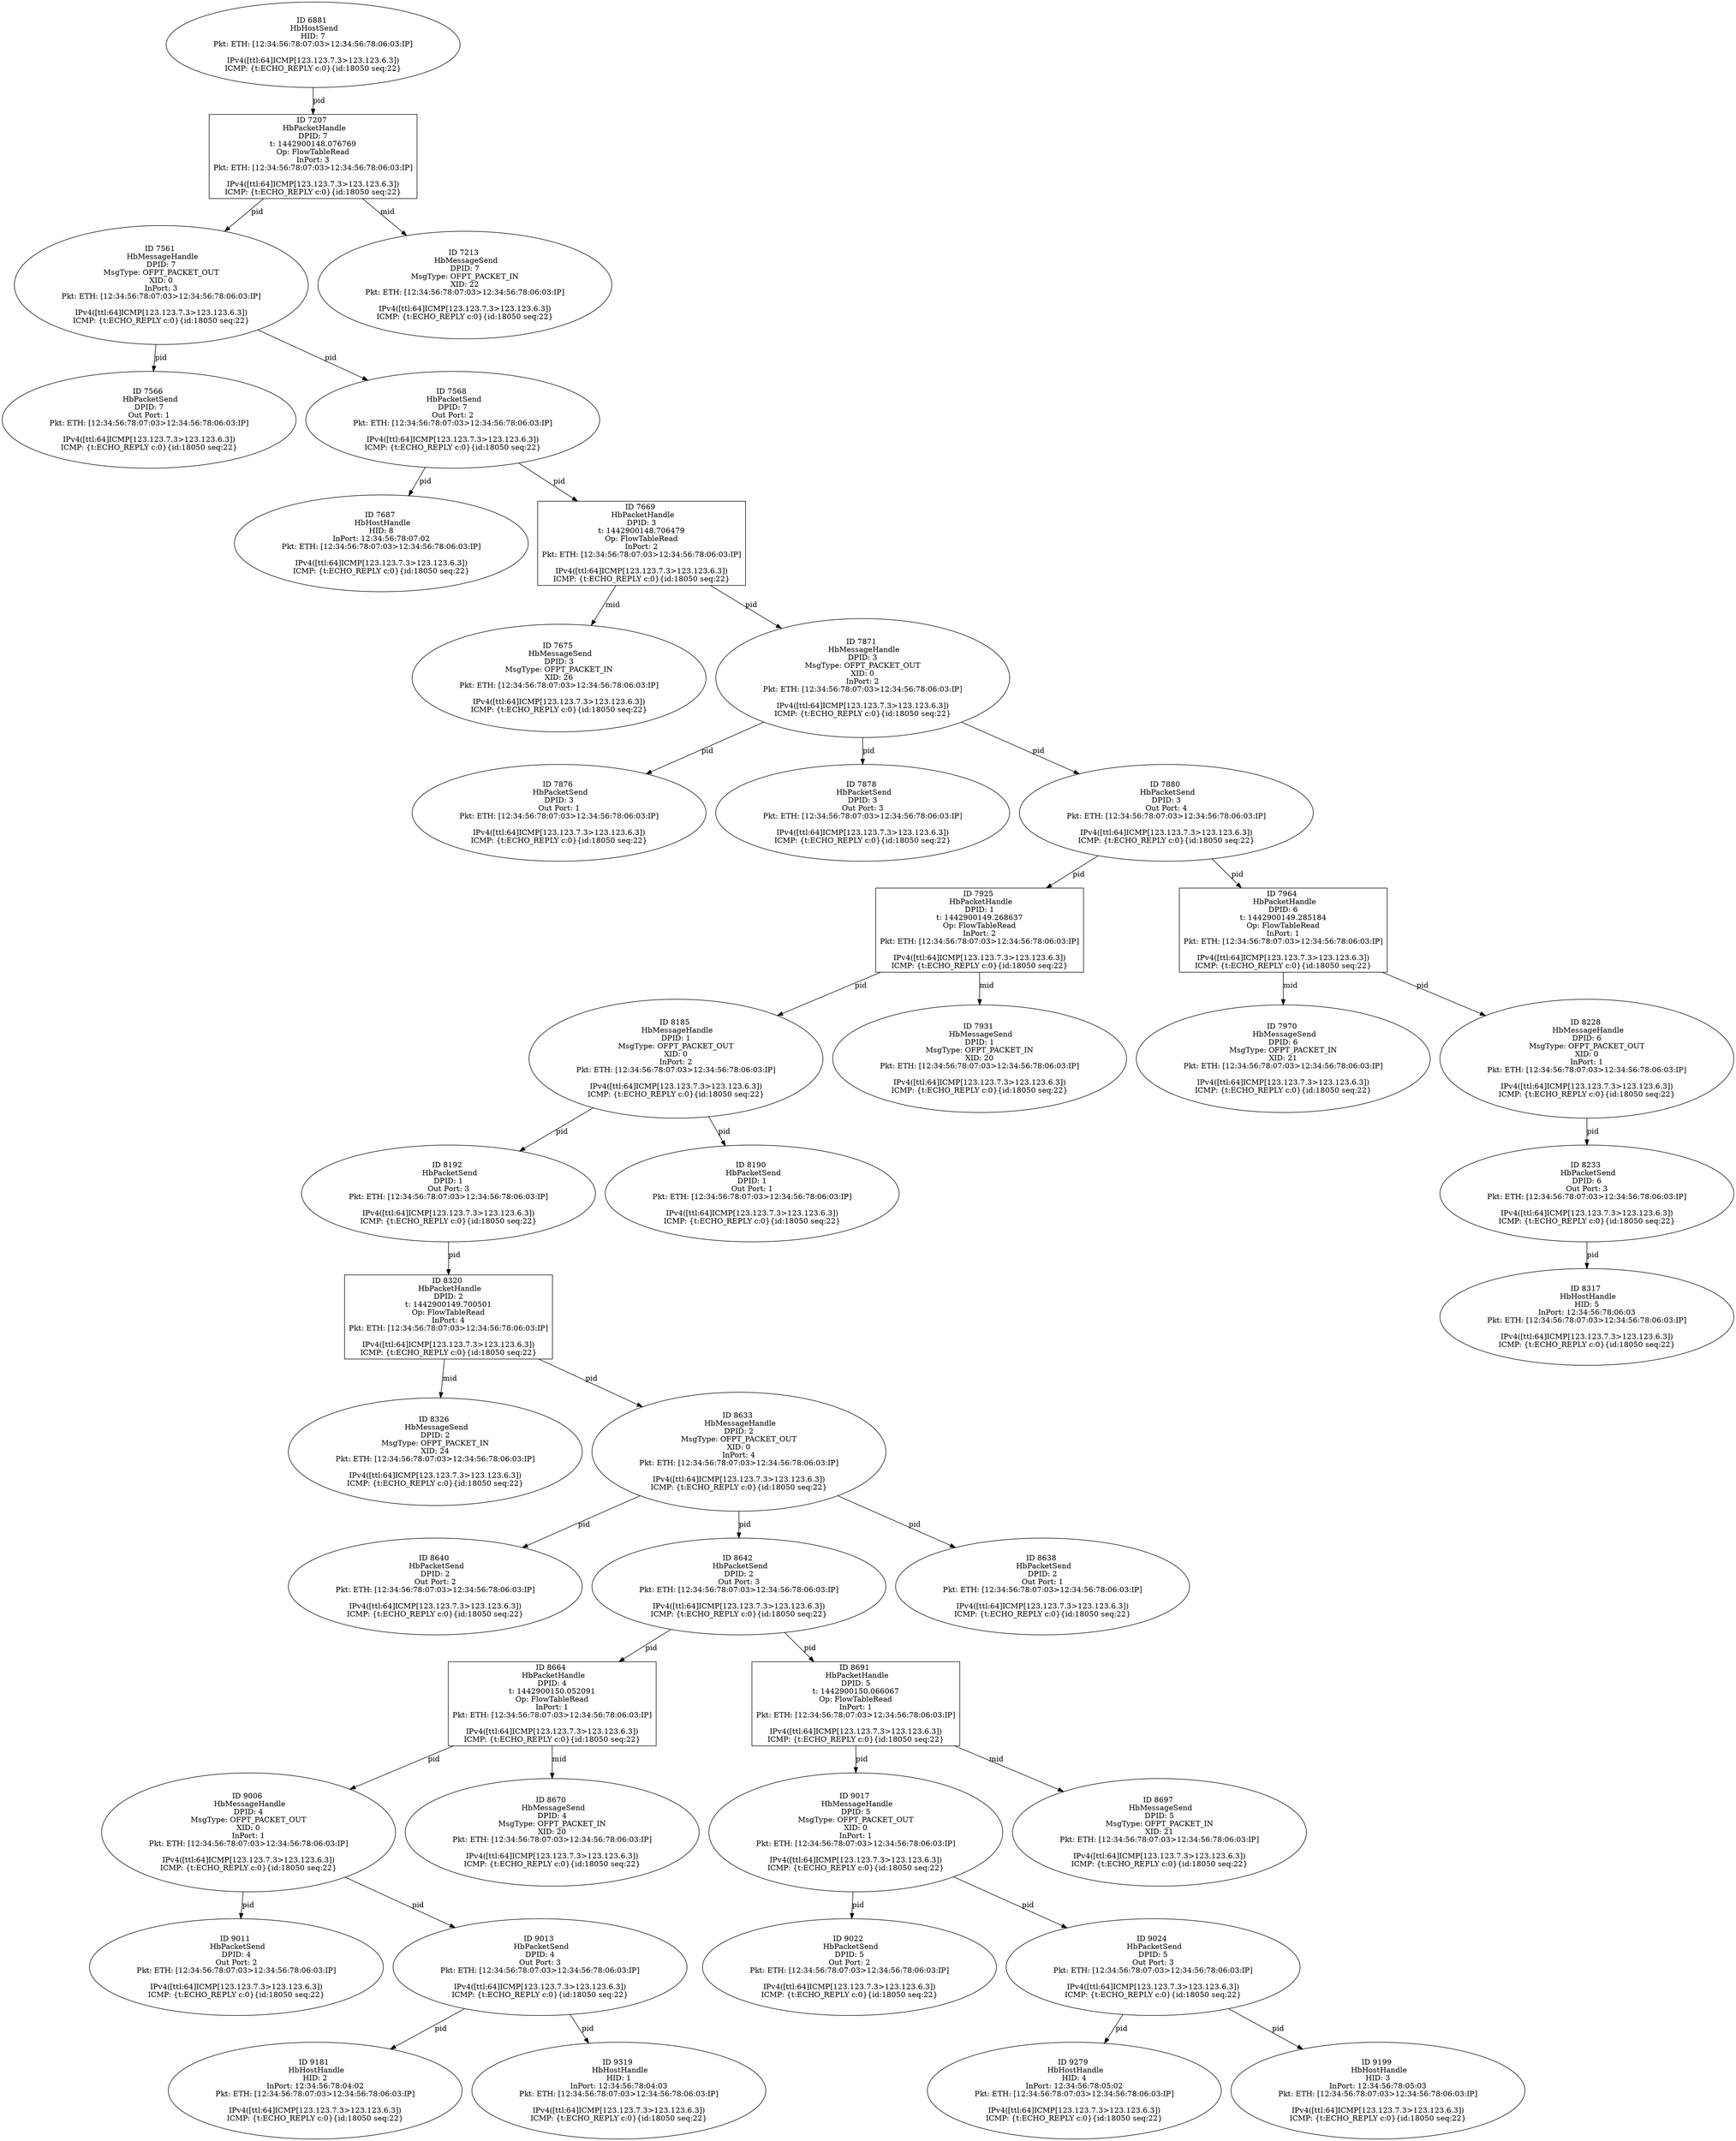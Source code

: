 strict digraph G {
8192 [shape=oval, event=<hb_events.HbPacketSend object at 0x109a58310>, label="ID 8192 
 HbPacketSend
DPID: 1
Out Port: 3
Pkt: ETH: [12:34:56:78:07:03>12:34:56:78:06:03:IP]

IPv4([ttl:64]ICMP[123.123.7.3>123.123.6.3])
ICMP: {t:ECHO_REPLY c:0}{id:18050 seq:22}"];
8320 [shape=box, event=<hb_events.HbPacketHandle object at 0x109a8c650>, label="ID 8320 
 HbPacketHandle
DPID: 2
t: 1442900149.700501
Op: FlowTableRead
InPort: 4
Pkt: ETH: [12:34:56:78:07:03>12:34:56:78:06:03:IP]

IPv4([ttl:64]ICMP[123.123.7.3>123.123.6.3])
ICMP: {t:ECHO_REPLY c:0}{id:18050 seq:22}"];
8326 [shape=oval, event=<hb_events.HbMessageSend object at 0x109a8a850>, label="ID 8326 
 HbMessageSend
DPID: 2
MsgType: OFPT_PACKET_IN
XID: 24
Pkt: ETH: [12:34:56:78:07:03>12:34:56:78:06:03:IP]

IPv4([ttl:64]ICMP[123.123.7.3>123.123.6.3])
ICMP: {t:ECHO_REPLY c:0}{id:18050 seq:22}"];
7687 [shape=oval, event=<hb_events.HbHostHandle object at 0x109972750>, label="ID 7687 
 HbHostHandle
HID: 8
InPort: 12:34:56:78:07:02
Pkt: ETH: [12:34:56:78:07:03>12:34:56:78:06:03:IP]

IPv4([ttl:64]ICMP[123.123.7.3>123.123.6.3])
ICMP: {t:ECHO_REPLY c:0}{id:18050 seq:22}"];
7561 [shape=oval, event=<hb_events.HbMessageHandle object at 0x109936850>, label="ID 7561 
 HbMessageHandle
DPID: 7
MsgType: OFPT_PACKET_OUT
XID: 0
InPort: 3
Pkt: ETH: [12:34:56:78:07:03>12:34:56:78:06:03:IP]

IPv4([ttl:64]ICMP[123.123.7.3>123.123.6.3])
ICMP: {t:ECHO_REPLY c:0}{id:18050 seq:22}"];
7925 [shape=box, event=<hb_events.HbPacketHandle object at 0x1099f1ad0>, label="ID 7925 
 HbPacketHandle
DPID: 1
t: 1442900149.268637
Op: FlowTableRead
InPort: 2
Pkt: ETH: [12:34:56:78:07:03>12:34:56:78:06:03:IP]

IPv4([ttl:64]ICMP[123.123.7.3>123.123.6.3])
ICMP: {t:ECHO_REPLY c:0}{id:18050 seq:22}"];
7566 [shape=oval, event=<hb_events.HbPacketSend object at 0x109936f90>, label="ID 7566 
 HbPacketSend
DPID: 7
Out Port: 1
Pkt: ETH: [12:34:56:78:07:03>12:34:56:78:06:03:IP]

IPv4([ttl:64]ICMP[123.123.7.3>123.123.6.3])
ICMP: {t:ECHO_REPLY c:0}{id:18050 seq:22}"];
7568 [shape=oval, event=<hb_events.HbPacketSend object at 0x10993b210>, label="ID 7568 
 HbPacketSend
DPID: 7
Out Port: 2
Pkt: ETH: [12:34:56:78:07:03>12:34:56:78:06:03:IP]

IPv4([ttl:64]ICMP[123.123.7.3>123.123.6.3])
ICMP: {t:ECHO_REPLY c:0}{id:18050 seq:22}"];
8640 [shape=oval, event=<hb_events.HbPacketSend object at 0x109b11a50>, label="ID 8640 
 HbPacketSend
DPID: 2
Out Port: 2
Pkt: ETH: [12:34:56:78:07:03>12:34:56:78:06:03:IP]

IPv4([ttl:64]ICMP[123.123.7.3>123.123.6.3])
ICMP: {t:ECHO_REPLY c:0}{id:18050 seq:22}"];
7964 [shape=box, event=<hb_events.HbPacketHandle object at 0x109a06490>, label="ID 7964 
 HbPacketHandle
DPID: 6
t: 1442900149.285184
Op: FlowTableRead
InPort: 1
Pkt: ETH: [12:34:56:78:07:03>12:34:56:78:06:03:IP]

IPv4([ttl:64]ICMP[123.123.7.3>123.123.6.3])
ICMP: {t:ECHO_REPLY c:0}{id:18050 seq:22}"];
8185 [shape=oval, event=<hb_events.HbMessageHandle object at 0x109a50950>, label="ID 8185 
 HbMessageHandle
DPID: 1
MsgType: OFPT_PACKET_OUT
XID: 0
InPort: 2
Pkt: ETH: [12:34:56:78:07:03>12:34:56:78:06:03:IP]

IPv4([ttl:64]ICMP[123.123.7.3>123.123.6.3])
ICMP: {t:ECHO_REPLY c:0}{id:18050 seq:22}"];
7970 [shape=oval, event=<hb_events.HbMessageSend object at 0x109a06d90>, label="ID 7970 
 HbMessageSend
DPID: 6
MsgType: OFPT_PACKET_IN
XID: 21
Pkt: ETH: [12:34:56:78:07:03>12:34:56:78:06:03:IP]

IPv4([ttl:64]ICMP[123.123.7.3>123.123.6.3])
ICMP: {t:ECHO_REPLY c:0}{id:18050 seq:22}"];
8228 [shape=oval, event=<hb_events.HbMessageHandle object at 0x109a5cf10>, label="ID 8228 
 HbMessageHandle
DPID: 6
MsgType: OFPT_PACKET_OUT
XID: 0
InPort: 1
Pkt: ETH: [12:34:56:78:07:03>12:34:56:78:06:03:IP]

IPv4([ttl:64]ICMP[123.123.7.3>123.123.6.3])
ICMP: {t:ECHO_REPLY c:0}{id:18050 seq:22}"];
7207 [shape=box, event=<hb_events.HbPacketHandle object at 0x10984dd50>, label="ID 7207 
 HbPacketHandle
DPID: 7
t: 1442900148.076769
Op: FlowTableRead
InPort: 3
Pkt: ETH: [12:34:56:78:07:03>12:34:56:78:06:03:IP]

IPv4([ttl:64]ICMP[123.123.7.3>123.123.6.3])
ICMP: {t:ECHO_REPLY c:0}{id:18050 seq:22}"];
8233 [shape=oval, event=<hb_events.HbPacketSend object at 0x109a63810>, label="ID 8233 
 HbPacketSend
DPID: 6
Out Port: 3
Pkt: ETH: [12:34:56:78:07:03>12:34:56:78:06:03:IP]

IPv4([ttl:64]ICMP[123.123.7.3>123.123.6.3])
ICMP: {t:ECHO_REPLY c:0}{id:18050 seq:22}"];
7669 [shape=box, event=<hb_events.HbPacketHandle object at 0x10996a490>, label="ID 7669 
 HbPacketHandle
DPID: 3
t: 1442900148.706479
Op: FlowTableRead
InPort: 2
Pkt: ETH: [12:34:56:78:07:03>12:34:56:78:06:03:IP]

IPv4([ttl:64]ICMP[123.123.7.3>123.123.6.3])
ICMP: {t:ECHO_REPLY c:0}{id:18050 seq:22}"];
7213 [shape=oval, event=<hb_events.HbMessageSend object at 0x109881f90>, label="ID 7213 
 HbMessageSend
DPID: 7
MsgType: OFPT_PACKET_IN
XID: 22
Pkt: ETH: [12:34:56:78:07:03>12:34:56:78:06:03:IP]

IPv4([ttl:64]ICMP[123.123.7.3>123.123.6.3])
ICMP: {t:ECHO_REPLY c:0}{id:18050 seq:22}"];
9006 [shape=oval, event=<hb_events.HbMessageHandle object at 0x109bbfc50>, label="ID 9006 
 HbMessageHandle
DPID: 4
MsgType: OFPT_PACKET_OUT
XID: 0
InPort: 1
Pkt: ETH: [12:34:56:78:07:03>12:34:56:78:06:03:IP]

IPv4([ttl:64]ICMP[123.123.7.3>123.123.6.3])
ICMP: {t:ECHO_REPLY c:0}{id:18050 seq:22}"];
9011 [shape=oval, event=<hb_events.HbPacketSend object at 0x109bc5190>, label="ID 9011 
 HbPacketSend
DPID: 4
Out Port: 2
Pkt: ETH: [12:34:56:78:07:03>12:34:56:78:06:03:IP]

IPv4([ttl:64]ICMP[123.123.7.3>123.123.6.3])
ICMP: {t:ECHO_REPLY c:0}{id:18050 seq:22}"];
9013 [shape=oval, event=<hb_events.HbPacketSend object at 0x109bc53d0>, label="ID 9013 
 HbPacketSend
DPID: 4
Out Port: 3
Pkt: ETH: [12:34:56:78:07:03>12:34:56:78:06:03:IP]

IPv4([ttl:64]ICMP[123.123.7.3>123.123.6.3])
ICMP: {t:ECHO_REPLY c:0}{id:18050 seq:22}"];
8633 [shape=oval, event=<hb_events.HbMessageHandle object at 0x109b0ba10>, label="ID 8633 
 HbMessageHandle
DPID: 2
MsgType: OFPT_PACKET_OUT
XID: 0
InPort: 4
Pkt: ETH: [12:34:56:78:07:03>12:34:56:78:06:03:IP]

IPv4([ttl:64]ICMP[123.123.7.3>123.123.6.3])
ICMP: {t:ECHO_REPLY c:0}{id:18050 seq:22}"];
9022 [shape=oval, event=<hb_events.HbPacketSend object at 0x109bc5b10>, label="ID 9022 
 HbPacketSend
DPID: 5
Out Port: 2
Pkt: ETH: [12:34:56:78:07:03>12:34:56:78:06:03:IP]

IPv4([ttl:64]ICMP[123.123.7.3>123.123.6.3])
ICMP: {t:ECHO_REPLY c:0}{id:18050 seq:22}"];
9279 [shape=oval, event=<hb_events.HbHostHandle object at 0x109c472d0>, label="ID 9279 
 HbHostHandle
HID: 4
InPort: 12:34:56:78:05:02
Pkt: ETH: [12:34:56:78:07:03>12:34:56:78:06:03:IP]

IPv4([ttl:64]ICMP[123.123.7.3>123.123.6.3])
ICMP: {t:ECHO_REPLY c:0}{id:18050 seq:22}"];
9024 [shape=oval, event=<hb_events.HbPacketSend object at 0x109bc5d50>, label="ID 9024 
 HbPacketSend
DPID: 5
Out Port: 3
Pkt: ETH: [12:34:56:78:07:03>12:34:56:78:06:03:IP]

IPv4([ttl:64]ICMP[123.123.7.3>123.123.6.3])
ICMP: {t:ECHO_REPLY c:0}{id:18050 seq:22}"];
8642 [shape=oval, event=<hb_events.HbPacketSend object at 0x109b17790>, label="ID 8642 
 HbPacketSend
DPID: 2
Out Port: 3
Pkt: ETH: [12:34:56:78:07:03>12:34:56:78:06:03:IP]

IPv4([ttl:64]ICMP[123.123.7.3>123.123.6.3])
ICMP: {t:ECHO_REPLY c:0}{id:18050 seq:22}"];
7876 [shape=oval, event=<hb_events.HbPacketSend object at 0x1099ead10>, label="ID 7876 
 HbPacketSend
DPID: 3
Out Port: 1
Pkt: ETH: [12:34:56:78:07:03>12:34:56:78:06:03:IP]

IPv4([ttl:64]ICMP[123.123.7.3>123.123.6.3])
ICMP: {t:ECHO_REPLY c:0}{id:18050 seq:22}"];
7878 [shape=oval, event=<hb_events.HbPacketSend object at 0x1099eaf50>, label="ID 7878 
 HbPacketSend
DPID: 3
Out Port: 3
Pkt: ETH: [12:34:56:78:07:03>12:34:56:78:06:03:IP]

IPv4([ttl:64]ICMP[123.123.7.3>123.123.6.3])
ICMP: {t:ECHO_REPLY c:0}{id:18050 seq:22}"];
7880 [shape=oval, event=<hb_events.HbPacketSend object at 0x1099f11d0>, label="ID 7880 
 HbPacketSend
DPID: 3
Out Port: 4
Pkt: ETH: [12:34:56:78:07:03>12:34:56:78:06:03:IP]

IPv4([ttl:64]ICMP[123.123.7.3>123.123.6.3])
ICMP: {t:ECHO_REPLY c:0}{id:18050 seq:22}"];
9017 [shape=oval, event=<hb_events.HbMessageHandle object at 0x109bc5610>, label="ID 9017 
 HbMessageHandle
DPID: 5
MsgType: OFPT_PACKET_OUT
XID: 0
InPort: 1
Pkt: ETH: [12:34:56:78:07:03>12:34:56:78:06:03:IP]

IPv4([ttl:64]ICMP[123.123.7.3>123.123.6.3])
ICMP: {t:ECHO_REPLY c:0}{id:18050 seq:22}"];
8664 [shape=box, event=<hb_events.HbPacketHandle object at 0x109b179d0>, label="ID 8664 
 HbPacketHandle
DPID: 4
t: 1442900150.052091
Op: FlowTableRead
InPort: 1
Pkt: ETH: [12:34:56:78:07:03>12:34:56:78:06:03:IP]

IPv4([ttl:64]ICMP[123.123.7.3>123.123.6.3])
ICMP: {t:ECHO_REPLY c:0}{id:18050 seq:22}"];
9181 [shape=oval, event=<hb_events.HbHostHandle object at 0x109c04950>, label="ID 9181 
 HbHostHandle
HID: 2
InPort: 12:34:56:78:04:02
Pkt: ETH: [12:34:56:78:07:03>12:34:56:78:06:03:IP]

IPv4([ttl:64]ICMP[123.123.7.3>123.123.6.3])
ICMP: {t:ECHO_REPLY c:0}{id:18050 seq:22}"];
8670 [shape=oval, event=<hb_events.HbMessageSend object at 0x109b1e1d0>, label="ID 8670 
 HbMessageSend
DPID: 4
MsgType: OFPT_PACKET_IN
XID: 20
Pkt: ETH: [12:34:56:78:07:03>12:34:56:78:06:03:IP]

IPv4([ttl:64]ICMP[123.123.7.3>123.123.6.3])
ICMP: {t:ECHO_REPLY c:0}{id:18050 seq:22}"];
7675 [shape=oval, event=<hb_events.HbMessageSend object at 0x10996af50>, label="ID 7675 
 HbMessageSend
DPID: 3
MsgType: OFPT_PACKET_IN
XID: 26
Pkt: ETH: [12:34:56:78:07:03>12:34:56:78:06:03:IP]

IPv4([ttl:64]ICMP[123.123.7.3>123.123.6.3])
ICMP: {t:ECHO_REPLY c:0}{id:18050 seq:22}"];
6881 [shape=oval, event=<hb_events.HbHostSend object at 0x109717950>, label="ID 6881 
 HbHostSend
HID: 7
Pkt: ETH: [12:34:56:78:07:03>12:34:56:78:06:03:IP]

IPv4([ttl:64]ICMP[123.123.7.3>123.123.6.3])
ICMP: {t:ECHO_REPLY c:0}{id:18050 seq:22}"];
7931 [shape=oval, event=<hb_events.HbMessageSend object at 0x1099f7250>, label="ID 7931 
 HbMessageSend
DPID: 1
MsgType: OFPT_PACKET_IN
XID: 20
Pkt: ETH: [12:34:56:78:07:03>12:34:56:78:06:03:IP]

IPv4([ttl:64]ICMP[123.123.7.3>123.123.6.3])
ICMP: {t:ECHO_REPLY c:0}{id:18050 seq:22}"];
9319 [shape=oval, event=<hb_events.HbHostHandle object at 0x109c66150>, label="ID 9319 
 HbHostHandle
HID: 1
InPort: 12:34:56:78:04:03
Pkt: ETH: [12:34:56:78:07:03>12:34:56:78:06:03:IP]

IPv4([ttl:64]ICMP[123.123.7.3>123.123.6.3])
ICMP: {t:ECHO_REPLY c:0}{id:18050 seq:22}"];
9199 [shape=oval, event=<hb_events.HbHostHandle object at 0x109c19450>, label="ID 9199 
 HbHostHandle
HID: 3
InPort: 12:34:56:78:05:03
Pkt: ETH: [12:34:56:78:07:03>12:34:56:78:06:03:IP]

IPv4([ttl:64]ICMP[123.123.7.3>123.123.6.3])
ICMP: {t:ECHO_REPLY c:0}{id:18050 seq:22}"];
8691 [shape=box, event=<hb_events.HbPacketHandle object at 0x109b1bb50>, label="ID 8691 
 HbPacketHandle
DPID: 5
t: 1442900150.066067
Op: FlowTableRead
InPort: 1
Pkt: ETH: [12:34:56:78:07:03>12:34:56:78:06:03:IP]

IPv4([ttl:64]ICMP[123.123.7.3>123.123.6.3])
ICMP: {t:ECHO_REPLY c:0}{id:18050 seq:22}"];
8638 [shape=oval, event=<hb_events.HbPacketSend object at 0x109b0b850>, label="ID 8638 
 HbPacketSend
DPID: 2
Out Port: 1
Pkt: ETH: [12:34:56:78:07:03>12:34:56:78:06:03:IP]

IPv4([ttl:64]ICMP[123.123.7.3>123.123.6.3])
ICMP: {t:ECHO_REPLY c:0}{id:18050 seq:22}"];
8697 [shape=oval, event=<hb_events.HbMessageSend object at 0x109b2b2d0>, label="ID 8697 
 HbMessageSend
DPID: 5
MsgType: OFPT_PACKET_IN
XID: 21
Pkt: ETH: [12:34:56:78:07:03>12:34:56:78:06:03:IP]

IPv4([ttl:64]ICMP[123.123.7.3>123.123.6.3])
ICMP: {t:ECHO_REPLY c:0}{id:18050 seq:22}"];
7871 [shape=oval, event=<hb_events.HbMessageHandle object at 0x1099ea810>, label="ID 7871 
 HbMessageHandle
DPID: 3
MsgType: OFPT_PACKET_OUT
XID: 0
InPort: 2
Pkt: ETH: [12:34:56:78:07:03>12:34:56:78:06:03:IP]

IPv4([ttl:64]ICMP[123.123.7.3>123.123.6.3])
ICMP: {t:ECHO_REPLY c:0}{id:18050 seq:22}"];
8317 [shape=oval, event=<hb_events.HbHostHandle object at 0x109a8c410>, label="ID 8317 
 HbHostHandle
HID: 5
InPort: 12:34:56:78:06:03
Pkt: ETH: [12:34:56:78:07:03>12:34:56:78:06:03:IP]

IPv4([ttl:64]ICMP[123.123.7.3>123.123.6.3])
ICMP: {t:ECHO_REPLY c:0}{id:18050 seq:22}"];
8190 [shape=oval, event=<hb_events.HbPacketSend object at 0x109a580d0>, label="ID 8190 
 HbPacketSend
DPID: 1
Out Port: 1
Pkt: ETH: [12:34:56:78:07:03>12:34:56:78:06:03:IP]

IPv4([ttl:64]ICMP[123.123.7.3>123.123.6.3])
ICMP: {t:ECHO_REPLY c:0}{id:18050 seq:22}"];
8192 -> 8320  [rel=pid, label=pid];
8320 -> 8633  [rel=pid, label=pid];
8320 -> 8326  [rel=mid, label=mid];
7561 -> 7568  [rel=pid, label=pid];
7561 -> 7566  [rel=pid, label=pid];
7568 -> 7669  [rel=pid, label=pid];
7568 -> 7687  [rel=pid, label=pid];
7964 -> 7970  [rel=mid, label=mid];
7964 -> 8228  [rel=pid, label=pid];
9024 -> 9279  [rel=pid, label=pid];
9024 -> 9199  [rel=pid, label=pid];
8228 -> 8233  [rel=pid, label=pid];
7207 -> 7561  [rel=pid, label=pid];
7207 -> 7213  [rel=mid, label=mid];
8233 -> 8317  [rel=pid, label=pid];
9006 -> 9011  [rel=pid, label=pid];
9006 -> 9013  [rel=pid, label=pid];
9013 -> 9181  [rel=pid, label=pid];
9013 -> 9319  [rel=pid, label=pid];
8633 -> 8640  [rel=pid, label=pid];
8633 -> 8642  [rel=pid, label=pid];
8633 -> 8638  [rel=pid, label=pid];
7669 -> 7675  [rel=mid, label=mid];
7669 -> 7871  [rel=pid, label=pid];
8642 -> 8664  [rel=pid, label=pid];
8642 -> 8691  [rel=pid, label=pid];
7880 -> 7964  [rel=pid, label=pid];
7880 -> 7925  [rel=pid, label=pid];
9017 -> 9024  [rel=pid, label=pid];
9017 -> 9022  [rel=pid, label=pid];
8664 -> 9006  [rel=pid, label=pid];
8664 -> 8670  [rel=mid, label=mid];
7871 -> 7880  [rel=pid, label=pid];
7871 -> 7876  [rel=pid, label=pid];
7871 -> 7878  [rel=pid, label=pid];
6881 -> 7207  [rel=pid, label=pid];
8691 -> 8697  [rel=mid, label=mid];
8691 -> 9017  [rel=pid, label=pid];
7925 -> 8185  [rel=pid, label=pid];
7925 -> 7931  [rel=mid, label=mid];
8185 -> 8192  [rel=pid, label=pid];
8185 -> 8190  [rel=pid, label=pid];
}
